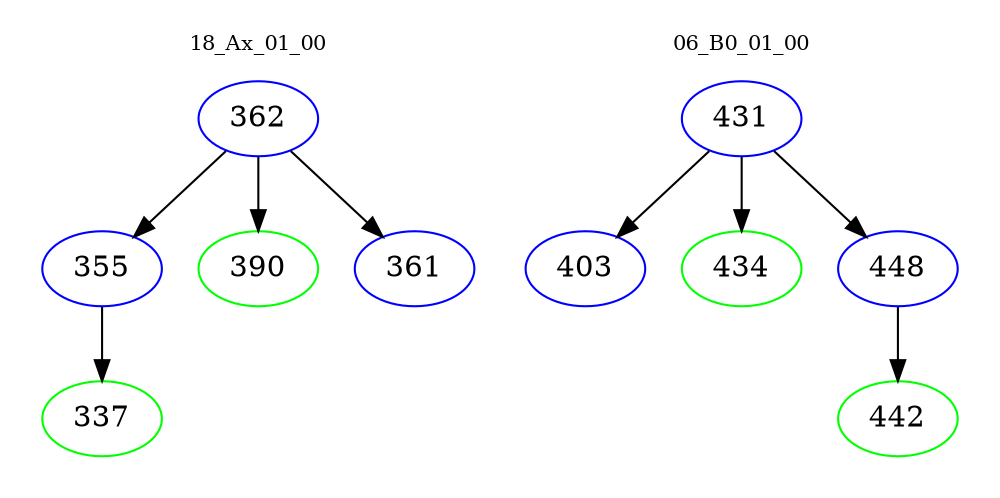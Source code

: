 digraph{
subgraph cluster_0 {
color = white
label = "18_Ax_01_00";
fontsize=10;
T0_362 [label="362", color="blue"]
T0_362 -> T0_355 [color="black"]
T0_355 [label="355", color="blue"]
T0_355 -> T0_337 [color="black"]
T0_337 [label="337", color="green"]
T0_362 -> T0_390 [color="black"]
T0_390 [label="390", color="green"]
T0_362 -> T0_361 [color="black"]
T0_361 [label="361", color="blue"]
}
subgraph cluster_1 {
color = white
label = "06_B0_01_00";
fontsize=10;
T1_431 [label="431", color="blue"]
T1_431 -> T1_403 [color="black"]
T1_403 [label="403", color="blue"]
T1_431 -> T1_434 [color="black"]
T1_434 [label="434", color="green"]
T1_431 -> T1_448 [color="black"]
T1_448 [label="448", color="blue"]
T1_448 -> T1_442 [color="black"]
T1_442 [label="442", color="green"]
}
}

